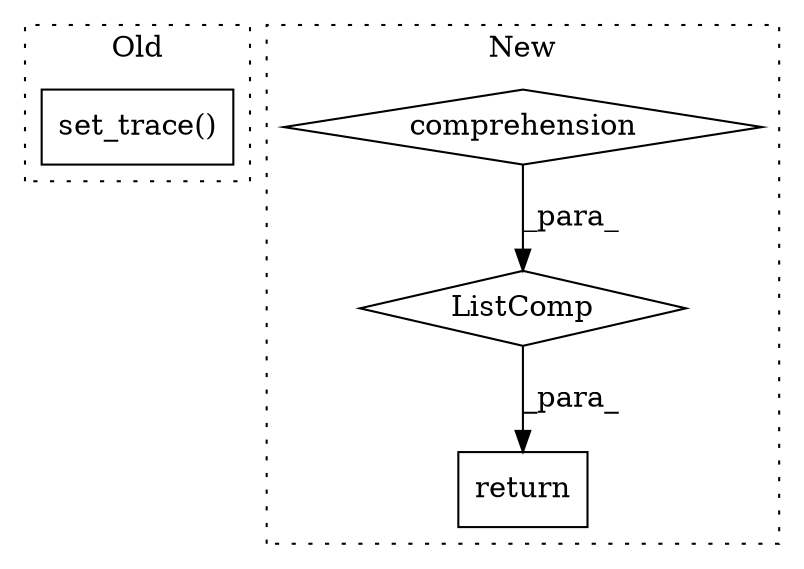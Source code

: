 digraph G {
subgraph cluster0 {
1 [label="set_trace()" a="75" s="1434" l="15" shape="box"];
label = "Old";
style="dotted";
}
subgraph cluster1 {
2 [label="ListComp" a="106" s="1067" l="50" shape="diamond"];
3 [label="comprehension" a="45" s="1098" l="3" shape="diamond"];
4 [label="return" a="93" s="1060" l="7" shape="box"];
label = "New";
style="dotted";
}
2 -> 4 [label="_para_"];
3 -> 2 [label="_para_"];
}